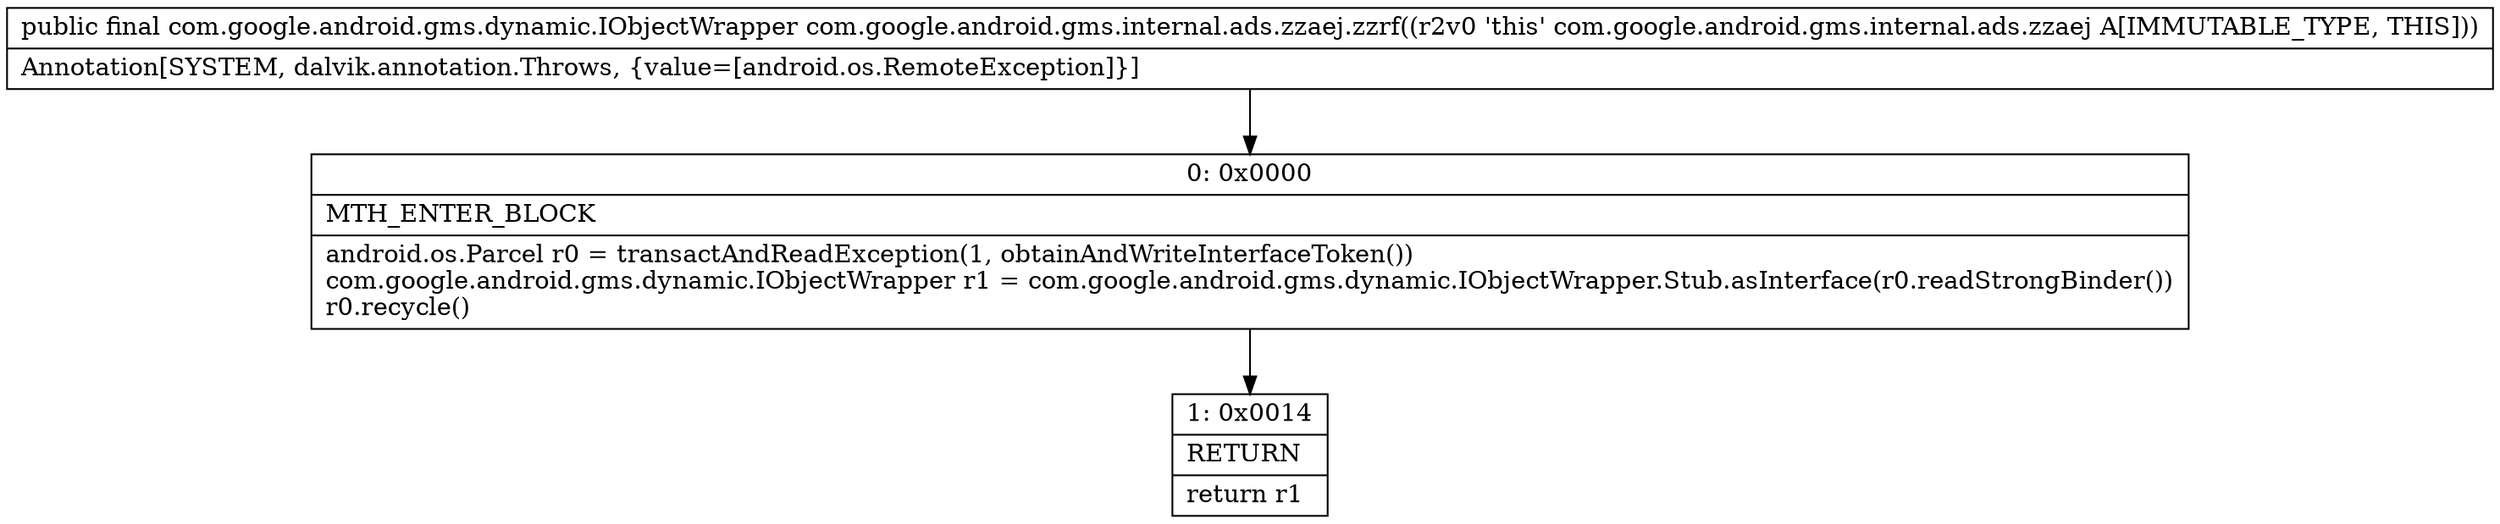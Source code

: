 digraph "CFG forcom.google.android.gms.internal.ads.zzaej.zzrf()Lcom\/google\/android\/gms\/dynamic\/IObjectWrapper;" {
Node_0 [shape=record,label="{0\:\ 0x0000|MTH_ENTER_BLOCK\l|android.os.Parcel r0 = transactAndReadException(1, obtainAndWriteInterfaceToken())\lcom.google.android.gms.dynamic.IObjectWrapper r1 = com.google.android.gms.dynamic.IObjectWrapper.Stub.asInterface(r0.readStrongBinder())\lr0.recycle()\l}"];
Node_1 [shape=record,label="{1\:\ 0x0014|RETURN\l|return r1\l}"];
MethodNode[shape=record,label="{public final com.google.android.gms.dynamic.IObjectWrapper com.google.android.gms.internal.ads.zzaej.zzrf((r2v0 'this' com.google.android.gms.internal.ads.zzaej A[IMMUTABLE_TYPE, THIS]))  | Annotation[SYSTEM, dalvik.annotation.Throws, \{value=[android.os.RemoteException]\}]\l}"];
MethodNode -> Node_0;
Node_0 -> Node_1;
}

